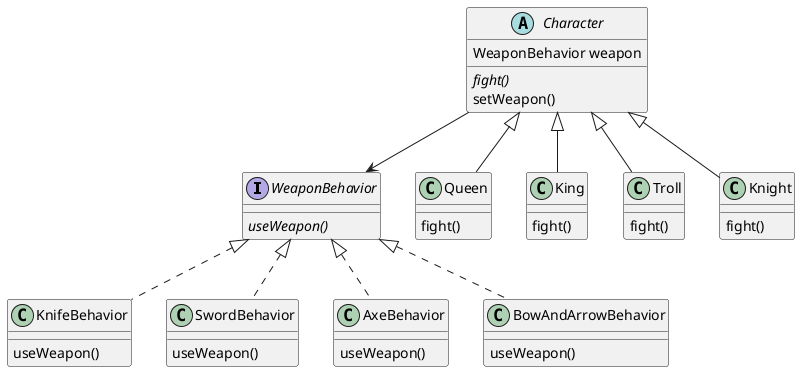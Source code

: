 @startuml

interface WeaponBehavior {
    <i>useWeapon()</i>
}

class KnifeBehavior  {
    useWeapon()
}

class SwordBehavior {
    useWeapon()
}

class AxeBehavior {
    useWeapon()
}

class BowAndArrowBehavior {
    useWeapon()
}

WeaponBehavior <|.. KnifeBehavior
WeaponBehavior <|.. SwordBehavior
WeaponBehavior <|.. AxeBehavior
WeaponBehavior <|.. BowAndArrowBehavior


abstract class Character {
    WeaponBehavior weapon
    <i>fight()</i>
    setWeapon()
}

class Queen {
    fight()
}

class King {
    fight()
}

class Troll {
    fight()
}

class Knight {
    fight()
}

Character <|-- Queen
Character <|-- King
Character <|-- Troll
Character <|-- Knight

Character --> WeaponBehavior

@enduml